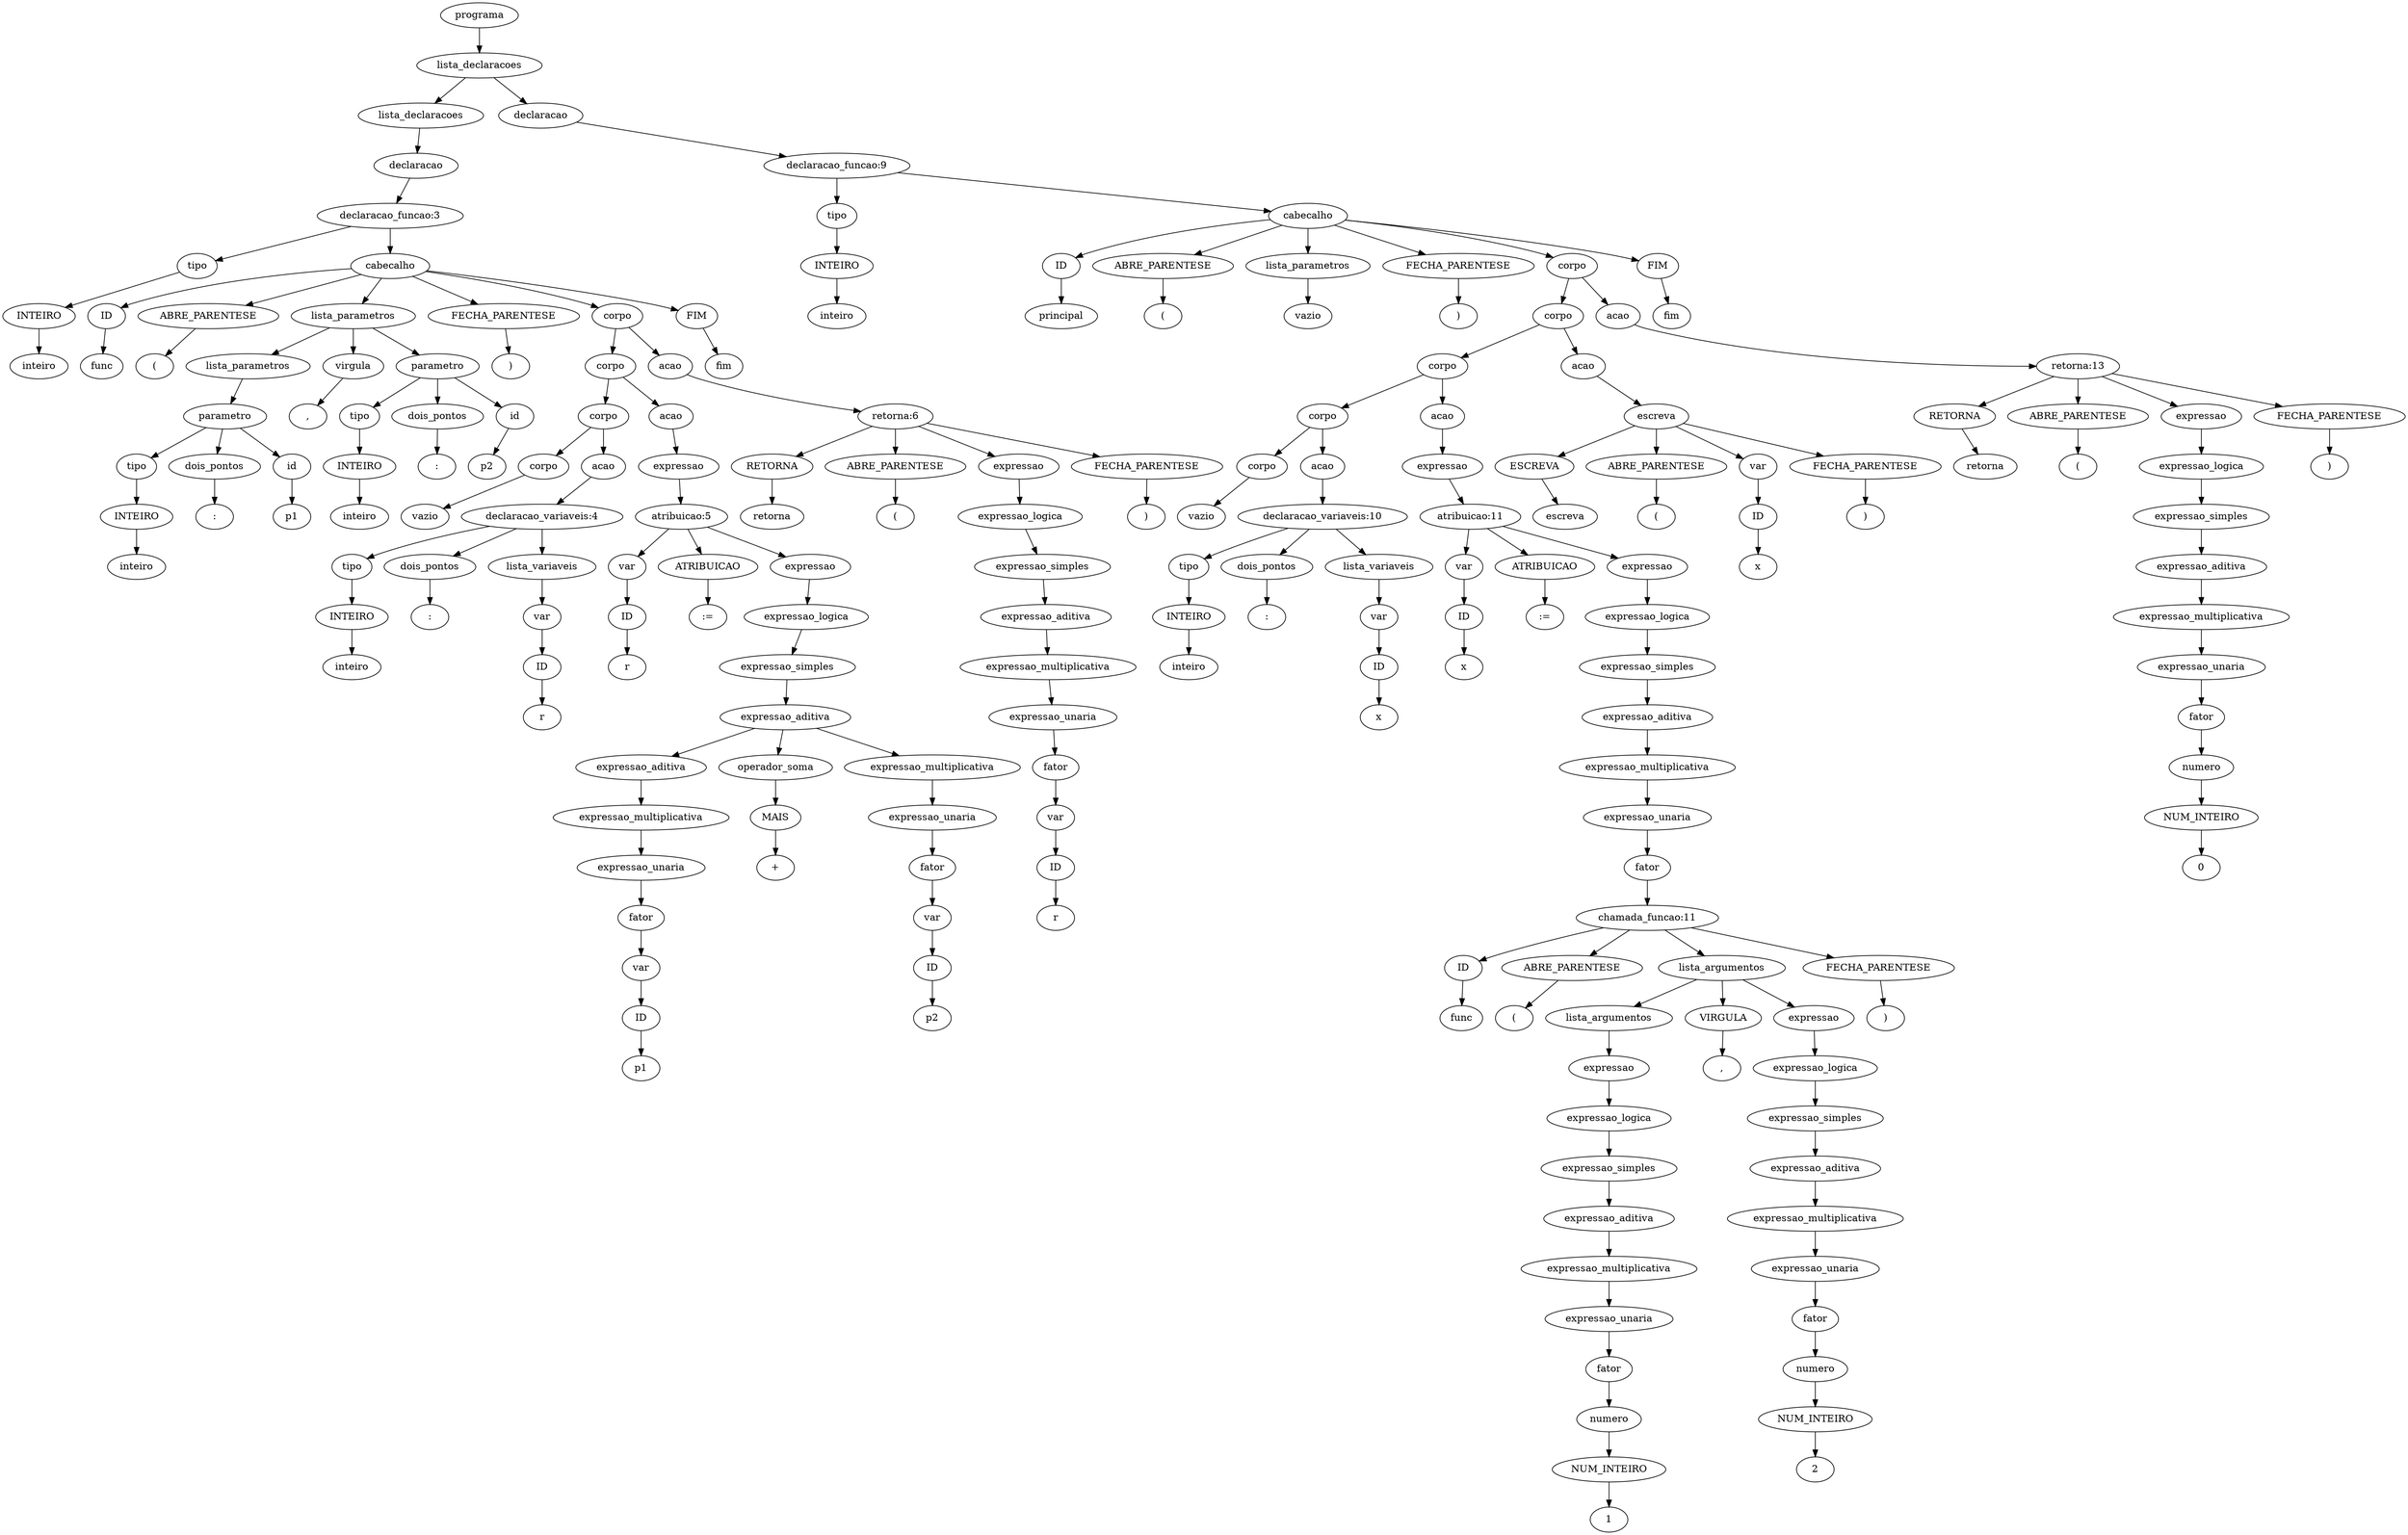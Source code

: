 digraph tree {
    "0x7fe162f2b8b0" [label="programa"];
    "0x7fe162f69d60" [label="lista_declaracoes"];
    "0x7fe162f2bd30" [label="lista_declaracoes"];
    "0x7fe1642678e0" [label="declaracao"];
    "0x7fe1635b0400" [label="declaracao_funcao:3"];
    "0x7fe162f2b9a0" [label="tipo"];
    "0x7fe162f2b9d0" [label="INTEIRO"];
    "0x7fe162f2ba90" [label="inteiro"];
    "0x7fe162f69b80" [label="cabecalho"];
    "0x7fe162f695b0" [label="ID"];
    "0x7fe162f69100" [label="func"];
    "0x7fe162f38790" [label="ABRE_PARENTESE"];
    "0x7fe162f387c0" [label="("];
    "0x7fe162f2be50" [label="lista_parametros"];
    "0x7fe162f2ba30" [label="lista_parametros"];
    "0x7fe162f2bd60" [label="parametro"];
    "0x7fe16352fd30" [label="tipo"];
    "0x7fe1632b9970" [label="INTEIRO"];
    "0x7fe162f2beb0" [label="inteiro"];
    "0x7fe162f2bdc0" [label="dois_pontos"];
    "0x7fe162f2bc40" [label=":"];
    "0x7fe162f2bca0" [label="id"];
    "0x7fe162f2bee0" [label="p1"];
    "0x7fe162f2bfd0" [label="virgula"];
    "0x7fe162f2bb20" [label=","];
    "0x7fe162f2bc10" [label="parametro"];
    "0x7fe162f2bac0" [label="tipo"];
    "0x7fe162f2bbe0" [label="INTEIRO"];
    "0x7fe162f2be20" [label="inteiro"];
    "0x7fe162f2bdf0" [label="dois_pontos"];
    "0x7fe162f2b820" [label=":"];
    "0x7fe162f2b880" [label="id"];
    "0x7fe162f2b070" [label="p2"];
    "0x7fe162f38610" [label="FECHA_PARENTESE"];
    "0x7fe162f38820" [label=")"];
    "0x7fe162f696d0" [label="corpo"];
    "0x7fe162f69130" [label="corpo"];
    "0x7fe162f2b190" [label="corpo"];
    "0x7fe162f2ba00" [label="corpo"];
    "0x7fe162f2bf40" [label="vazio"];
    "0x7fe162f2b6a0" [label="acao"];
    "0x7fe162f69f70" [label="declaracao_variaveis:4"];
    "0x7fe162f2bb50" [label="tipo"];
    "0x7fe162f2b730" [label="INTEIRO"];
    "0x7fe162f2b250" [label="inteiro"];
    "0x7fe162f69af0" [label="dois_pontos"];
    "0x7fe162f69c70" [label=":"];
    "0x7fe162f69a00" [label="lista_variaveis"];
    "0x7fe162f2b160" [label="var"];
    "0x7fe162f2b700" [label="ID"];
    "0x7fe162f69b20" [label="r"];
    "0x7fe162f690d0" [label="acao"];
    "0x7fe162f69a60" [label="expressao"];
    "0x7fe162f69970" [label="atribuicao:5"];
    "0x7fe162f2bf70" [label="var"];
    "0x7fe162f2bbb0" [label="ID"];
    "0x7fe162f69ca0" [label="r"];
    "0x7fe162f69730" [label="ATRIBUICAO"];
    "0x7fe162f69550" [label=":="];
    "0x7fe162f694f0" [label="expressao"];
    "0x7fe162f694c0" [label="expressao_logica"];
    "0x7fe162f698e0" [label="expressao_simples"];
    "0x7fe162f69e20" [label="expressao_aditiva"];
    "0x7fe162f69d30" [label="expressao_aditiva"];
    "0x7fe162f69880" [label="expressao_multiplicativa"];
    "0x7fe162f69d00" [label="expressao_unaria"];
    "0x7fe162f69b50" [label="fator"];
    "0x7fe162f69940" [label="var"];
    "0x7fe162f69a90" [label="ID"];
    "0x7fe162f69850" [label="p1"];
    "0x7fe162f69eb0" [label="operador_soma"];
    "0x7fe162f697f0" [label="MAIS"];
    "0x7fe162f69910" [label="+"];
    "0x7fe162f69460" [label="expressao_multiplicativa"];
    "0x7fe162f69f10" [label="expressao_unaria"];
    "0x7fe162f699d0" [label="fator"];
    "0x7fe162f69d90" [label="var"];
    "0x7fe162f69df0" [label="ID"];
    "0x7fe162f693d0" [label="p2"];
    "0x7fe162f69fa0" [label="acao"];
    "0x7fe162f69640" [label="retorna:6"];
    "0x7fe162f692e0" [label="RETORNA"];
    "0x7fe162f38640" [label="retorna"];
    "0x7fe162f386a0" [label="ABRE_PARENTESE"];
    "0x7fe162f384f0" [label="("];
    "0x7fe162f695e0" [label="expressao"];
    "0x7fe162f69520" [label="expressao_logica"];
    "0x7fe162f69340" [label="expressao_simples"];
    "0x7fe162f692b0" [label="expressao_aditiva"];
    "0x7fe162f69c10" [label="expressao_multiplicativa"];
    "0x7fe162f691c0" [label="expressao_unaria"];
    "0x7fe162f69220" [label="fator"];
    "0x7fe162f2b1f0" [label="var"];
    "0x7fe162f2b7c0" [label="ID"];
    "0x7fe162f69be0" [label="r"];
    "0x7fe162f386d0" [label="FECHA_PARENTESE"];
    "0x7fe162f38730" [label=")"];
    "0x7fe162f38850" [label="FIM"];
    "0x7fe162f388b0" [label="fim"];
    "0x7fe162f2b0d0" [label="declaracao"];
    "0x7fe162f2b100" [label="declaracao_funcao:9"];
    "0x7fe162f2b3a0" [label="tipo"];
    "0x7fe162f2b7f0" [label="INTEIRO"];
    "0x7fe162f697c0" [label="inteiro"];
    "0x7fe162f2c460" [label="cabecalho"];
    "0x7fe162f2c640" [label="ID"];
    "0x7fe162f2c490" [label="principal"];
    "0x7fe162f2cdf0" [label="ABRE_PARENTESE"];
    "0x7fe162f2c940" [label="("];
    "0x7fe162f38700" [label="lista_parametros"];
    "0x7fe162f69700" [label="vazio"];
    "0x7fe162f2c130" [label="FECHA_PARENTESE"];
    "0x7fe162f2c670" [label=")"];
    "0x7fe162f2c100" [label="corpo"];
    "0x7fe162f38520" [label="corpo"];
    "0x7fe162f2c850" [label="corpo"];
    "0x7fe162f38ee0" [label="corpo"];
    "0x7fe162f38490" [label="corpo"];
    "0x7fe162f69670" [label="vazio"];
    "0x7fe162f382e0" [label="acao"];
    "0x7fe162f38e50" [label="declaracao_variaveis:10"];
    "0x7fe162f385b0" [label="tipo"];
    "0x7fe162f383a0" [label="INTEIRO"];
    "0x7fe162f38df0" [label="inteiro"];
    "0x7fe162f38f10" [label="dois_pontos"];
    "0x7fe162f38cd0" [label=":"];
    "0x7fe162f38e80" [label="lista_variaveis"];
    "0x7fe162f38400" [label="var"];
    "0x7fe162f389a0" [label="ID"];
    "0x7fe162f38fd0" [label="x"];
    "0x7fe162f38be0" [label="acao"];
    "0x7fe162f38c70" [label="expressao"];
    "0x7fe162f38f40" [label="atribuicao:11"];
    "0x7fe162f388e0" [label="var"];
    "0x7fe162f38430" [label="ID"];
    "0x7fe162f38b20" [label="x"];
    "0x7fe162f2cfa0" [label="ATRIBUICAO"];
    "0x7fe162f2c7f0" [label=":="];
    "0x7fe162f38190" [label="expressao"];
    "0x7fe162f2c7c0" [label="expressao_logica"];
    "0x7fe162f38160" [label="expressao_simples"];
    "0x7fe162f38dc0" [label="expressao_aditiva"];
    "0x7fe162f2c760" [label="expressao_multiplicativa"];
    "0x7fe162f381f0" [label="expressao_unaria"];
    "0x7fe162f38d60" [label="fator"];
    "0x7fe162f38af0" [label="chamada_funcao:11"];
    "0x7fe162f38070" [label="ID"];
    "0x7fe162f380d0" [label="func"];
    "0x7fe162f382b0" [label="ABRE_PARENTESE"];
    "0x7fe162f2caf0" [label="("];
    "0x7fe162f2ca90" [label="lista_argumentos"];
    "0x7fe162f38ac0" [label="lista_argumentos"];
    "0x7fe162f38a60" [label="expressao"];
    "0x7fe162f38a30" [label="expressao_logica"];
    "0x7fe162f38310" [label="expressao_simples"];
    "0x7fe162f38280" [label="expressao_aditiva"];
    "0x7fe162f389d0" [label="expressao_multiplicativa"];
    "0x7fe162f38d00" [label="expressao_unaria"];
    "0x7fe162f38220" [label="fator"];
    "0x7fe162f38f70" [label="numero"];
    "0x7fe162f38d30" [label="NUM_INTEIRO"];
    "0x7fe162f38370" [label="1"];
    "0x7fe162f2c340" [label="VIRGULA"];
    "0x7fe162f2c430" [label=","];
    "0x7fe162f2c8b0" [label="expressao"];
    "0x7fe162f2ca60" [label="expressao_logica"];
    "0x7fe162f2c970" [label="expressao_simples"];
    "0x7fe162f38100" [label="expressao_aditiva"];
    "0x7fe162f2ca00" [label="expressao_multiplicativa"];
    "0x7fe162f38b50" [label="expressao_unaria"];
    "0x7fe162f380a0" [label="fator"];
    "0x7fe162f38910" [label="numero"];
    "0x7fe162f38bb0" [label="NUM_INTEIRO"];
    "0x7fe162f2c9d0" [label="2"];
    "0x7fe162f2c3a0" [label="FECHA_PARENTESE"];
    "0x7fe162f2cee0" [label=")"];
    "0x7fe162f2c250" [label="acao"];
    "0x7fe162f2c880" [label="escreva"];
    "0x7fe162f2c8e0" [label="ESCREVA"];
    "0x7fe162f2c2b0" [label="escreva"];
    "0x7fe162f2c310" [label="ABRE_PARENTESE"];
    "0x7fe162f2cb80" [label="("];
    "0x7fe162f38580" [label="var"];
    "0x7fe162f384c0" [label="ID"];
    "0x7fe162f38c40" [label="x"];
    "0x7fe162f2cbe0" [label="FECHA_PARENTESE"];
    "0x7fe162f2cc10" [label=")"];
    "0x7fe162f2ceb0" [label="acao"];
    "0x7fe162f2c040" [label="retorna:13"];
    "0x7fe162f2cd90" [label="RETORNA"];
    "0x7fe162f2cf10" [label="retorna"];
    "0x7fe162f2cf70" [label="ABRE_PARENTESE"];
    "0x7fe162f2c550" [label="("];
    "0x7fe162f2cd60" [label="expressao"];
    "0x7fe162f2cd00" [label="expressao_logica"];
    "0x7fe162f2cca0" [label="expressao_simples"];
    "0x7fe162f2c190" [label="expressao_aditiva"];
    "0x7fe162f2cac0" [label="expressao_multiplicativa"];
    "0x7fe162f2c220" [label="expressao_unaria"];
    "0x7fe162f2c6a0" [label="fator"];
    "0x7fe162f2c4c0" [label="numero"];
    "0x7fe162f2c3d0" [label="NUM_INTEIRO"];
    "0x7fe162f2cc70" [label="0"];
    "0x7fe162f2c5b0" [label="FECHA_PARENTESE"];
    "0x7fe162f2c5e0" [label=")"];
    "0x7fe162f2c6d0" [label="FIM"];
    "0x7fe162f2c730" [label="fim"];
    "0x7fe162f2b8b0" -> "0x7fe162f69d60";
    "0x7fe162f69d60" -> "0x7fe162f2bd30";
    "0x7fe162f69d60" -> "0x7fe162f2b0d0";
    "0x7fe162f2bd30" -> "0x7fe1642678e0";
    "0x7fe1642678e0" -> "0x7fe1635b0400";
    "0x7fe1635b0400" -> "0x7fe162f2b9a0";
    "0x7fe1635b0400" -> "0x7fe162f69b80";
    "0x7fe162f2b9a0" -> "0x7fe162f2b9d0";
    "0x7fe162f2b9d0" -> "0x7fe162f2ba90";
    "0x7fe162f69b80" -> "0x7fe162f695b0";
    "0x7fe162f69b80" -> "0x7fe162f38790";
    "0x7fe162f69b80" -> "0x7fe162f2be50";
    "0x7fe162f69b80" -> "0x7fe162f38610";
    "0x7fe162f69b80" -> "0x7fe162f696d0";
    "0x7fe162f69b80" -> "0x7fe162f38850";
    "0x7fe162f695b0" -> "0x7fe162f69100";
    "0x7fe162f38790" -> "0x7fe162f387c0";
    "0x7fe162f2be50" -> "0x7fe162f2ba30";
    "0x7fe162f2be50" -> "0x7fe162f2bfd0";
    "0x7fe162f2be50" -> "0x7fe162f2bc10";
    "0x7fe162f2ba30" -> "0x7fe162f2bd60";
    "0x7fe162f2bd60" -> "0x7fe16352fd30";
    "0x7fe162f2bd60" -> "0x7fe162f2bdc0";
    "0x7fe162f2bd60" -> "0x7fe162f2bca0";
    "0x7fe16352fd30" -> "0x7fe1632b9970";
    "0x7fe1632b9970" -> "0x7fe162f2beb0";
    "0x7fe162f2bdc0" -> "0x7fe162f2bc40";
    "0x7fe162f2bca0" -> "0x7fe162f2bee0";
    "0x7fe162f2bfd0" -> "0x7fe162f2bb20";
    "0x7fe162f2bc10" -> "0x7fe162f2bac0";
    "0x7fe162f2bc10" -> "0x7fe162f2bdf0";
    "0x7fe162f2bc10" -> "0x7fe162f2b880";
    "0x7fe162f2bac0" -> "0x7fe162f2bbe0";
    "0x7fe162f2bbe0" -> "0x7fe162f2be20";
    "0x7fe162f2bdf0" -> "0x7fe162f2b820";
    "0x7fe162f2b880" -> "0x7fe162f2b070";
    "0x7fe162f38610" -> "0x7fe162f38820";
    "0x7fe162f696d0" -> "0x7fe162f69130";
    "0x7fe162f696d0" -> "0x7fe162f69fa0";
    "0x7fe162f69130" -> "0x7fe162f2b190";
    "0x7fe162f69130" -> "0x7fe162f690d0";
    "0x7fe162f2b190" -> "0x7fe162f2ba00";
    "0x7fe162f2b190" -> "0x7fe162f2b6a0";
    "0x7fe162f2ba00" -> "0x7fe162f2bf40";
    "0x7fe162f2b6a0" -> "0x7fe162f69f70";
    "0x7fe162f69f70" -> "0x7fe162f2bb50";
    "0x7fe162f69f70" -> "0x7fe162f69af0";
    "0x7fe162f69f70" -> "0x7fe162f69a00";
    "0x7fe162f2bb50" -> "0x7fe162f2b730";
    "0x7fe162f2b730" -> "0x7fe162f2b250";
    "0x7fe162f69af0" -> "0x7fe162f69c70";
    "0x7fe162f69a00" -> "0x7fe162f2b160";
    "0x7fe162f2b160" -> "0x7fe162f2b700";
    "0x7fe162f2b700" -> "0x7fe162f69b20";
    "0x7fe162f690d0" -> "0x7fe162f69a60";
    "0x7fe162f69a60" -> "0x7fe162f69970";
    "0x7fe162f69970" -> "0x7fe162f2bf70";
    "0x7fe162f69970" -> "0x7fe162f69730";
    "0x7fe162f69970" -> "0x7fe162f694f0";
    "0x7fe162f2bf70" -> "0x7fe162f2bbb0";
    "0x7fe162f2bbb0" -> "0x7fe162f69ca0";
    "0x7fe162f69730" -> "0x7fe162f69550";
    "0x7fe162f694f0" -> "0x7fe162f694c0";
    "0x7fe162f694c0" -> "0x7fe162f698e0";
    "0x7fe162f698e0" -> "0x7fe162f69e20";
    "0x7fe162f69e20" -> "0x7fe162f69d30";
    "0x7fe162f69e20" -> "0x7fe162f69eb0";
    "0x7fe162f69e20" -> "0x7fe162f69460";
    "0x7fe162f69d30" -> "0x7fe162f69880";
    "0x7fe162f69880" -> "0x7fe162f69d00";
    "0x7fe162f69d00" -> "0x7fe162f69b50";
    "0x7fe162f69b50" -> "0x7fe162f69940";
    "0x7fe162f69940" -> "0x7fe162f69a90";
    "0x7fe162f69a90" -> "0x7fe162f69850";
    "0x7fe162f69eb0" -> "0x7fe162f697f0";
    "0x7fe162f697f0" -> "0x7fe162f69910";
    "0x7fe162f69460" -> "0x7fe162f69f10";
    "0x7fe162f69f10" -> "0x7fe162f699d0";
    "0x7fe162f699d0" -> "0x7fe162f69d90";
    "0x7fe162f69d90" -> "0x7fe162f69df0";
    "0x7fe162f69df0" -> "0x7fe162f693d0";
    "0x7fe162f69fa0" -> "0x7fe162f69640";
    "0x7fe162f69640" -> "0x7fe162f692e0";
    "0x7fe162f69640" -> "0x7fe162f386a0";
    "0x7fe162f69640" -> "0x7fe162f695e0";
    "0x7fe162f69640" -> "0x7fe162f386d0";
    "0x7fe162f692e0" -> "0x7fe162f38640";
    "0x7fe162f386a0" -> "0x7fe162f384f0";
    "0x7fe162f695e0" -> "0x7fe162f69520";
    "0x7fe162f69520" -> "0x7fe162f69340";
    "0x7fe162f69340" -> "0x7fe162f692b0";
    "0x7fe162f692b0" -> "0x7fe162f69c10";
    "0x7fe162f69c10" -> "0x7fe162f691c0";
    "0x7fe162f691c0" -> "0x7fe162f69220";
    "0x7fe162f69220" -> "0x7fe162f2b1f0";
    "0x7fe162f2b1f0" -> "0x7fe162f2b7c0";
    "0x7fe162f2b7c0" -> "0x7fe162f69be0";
    "0x7fe162f386d0" -> "0x7fe162f38730";
    "0x7fe162f38850" -> "0x7fe162f388b0";
    "0x7fe162f2b0d0" -> "0x7fe162f2b100";
    "0x7fe162f2b100" -> "0x7fe162f2b3a0";
    "0x7fe162f2b100" -> "0x7fe162f2c460";
    "0x7fe162f2b3a0" -> "0x7fe162f2b7f0";
    "0x7fe162f2b7f0" -> "0x7fe162f697c0";
    "0x7fe162f2c460" -> "0x7fe162f2c640";
    "0x7fe162f2c460" -> "0x7fe162f2cdf0";
    "0x7fe162f2c460" -> "0x7fe162f38700";
    "0x7fe162f2c460" -> "0x7fe162f2c130";
    "0x7fe162f2c460" -> "0x7fe162f2c100";
    "0x7fe162f2c460" -> "0x7fe162f2c6d0";
    "0x7fe162f2c640" -> "0x7fe162f2c490";
    "0x7fe162f2cdf0" -> "0x7fe162f2c940";
    "0x7fe162f38700" -> "0x7fe162f69700";
    "0x7fe162f2c130" -> "0x7fe162f2c670";
    "0x7fe162f2c100" -> "0x7fe162f38520";
    "0x7fe162f2c100" -> "0x7fe162f2ceb0";
    "0x7fe162f38520" -> "0x7fe162f2c850";
    "0x7fe162f38520" -> "0x7fe162f2c250";
    "0x7fe162f2c850" -> "0x7fe162f38ee0";
    "0x7fe162f2c850" -> "0x7fe162f38be0";
    "0x7fe162f38ee0" -> "0x7fe162f38490";
    "0x7fe162f38ee0" -> "0x7fe162f382e0";
    "0x7fe162f38490" -> "0x7fe162f69670";
    "0x7fe162f382e0" -> "0x7fe162f38e50";
    "0x7fe162f38e50" -> "0x7fe162f385b0";
    "0x7fe162f38e50" -> "0x7fe162f38f10";
    "0x7fe162f38e50" -> "0x7fe162f38e80";
    "0x7fe162f385b0" -> "0x7fe162f383a0";
    "0x7fe162f383a0" -> "0x7fe162f38df0";
    "0x7fe162f38f10" -> "0x7fe162f38cd0";
    "0x7fe162f38e80" -> "0x7fe162f38400";
    "0x7fe162f38400" -> "0x7fe162f389a0";
    "0x7fe162f389a0" -> "0x7fe162f38fd0";
    "0x7fe162f38be0" -> "0x7fe162f38c70";
    "0x7fe162f38c70" -> "0x7fe162f38f40";
    "0x7fe162f38f40" -> "0x7fe162f388e0";
    "0x7fe162f38f40" -> "0x7fe162f2cfa0";
    "0x7fe162f38f40" -> "0x7fe162f38190";
    "0x7fe162f388e0" -> "0x7fe162f38430";
    "0x7fe162f38430" -> "0x7fe162f38b20";
    "0x7fe162f2cfa0" -> "0x7fe162f2c7f0";
    "0x7fe162f38190" -> "0x7fe162f2c7c0";
    "0x7fe162f2c7c0" -> "0x7fe162f38160";
    "0x7fe162f38160" -> "0x7fe162f38dc0";
    "0x7fe162f38dc0" -> "0x7fe162f2c760";
    "0x7fe162f2c760" -> "0x7fe162f381f0";
    "0x7fe162f381f0" -> "0x7fe162f38d60";
    "0x7fe162f38d60" -> "0x7fe162f38af0";
    "0x7fe162f38af0" -> "0x7fe162f38070";
    "0x7fe162f38af0" -> "0x7fe162f382b0";
    "0x7fe162f38af0" -> "0x7fe162f2ca90";
    "0x7fe162f38af0" -> "0x7fe162f2c3a0";
    "0x7fe162f38070" -> "0x7fe162f380d0";
    "0x7fe162f382b0" -> "0x7fe162f2caf0";
    "0x7fe162f2ca90" -> "0x7fe162f38ac0";
    "0x7fe162f2ca90" -> "0x7fe162f2c340";
    "0x7fe162f2ca90" -> "0x7fe162f2c8b0";
    "0x7fe162f38ac0" -> "0x7fe162f38a60";
    "0x7fe162f38a60" -> "0x7fe162f38a30";
    "0x7fe162f38a30" -> "0x7fe162f38310";
    "0x7fe162f38310" -> "0x7fe162f38280";
    "0x7fe162f38280" -> "0x7fe162f389d0";
    "0x7fe162f389d0" -> "0x7fe162f38d00";
    "0x7fe162f38d00" -> "0x7fe162f38220";
    "0x7fe162f38220" -> "0x7fe162f38f70";
    "0x7fe162f38f70" -> "0x7fe162f38d30";
    "0x7fe162f38d30" -> "0x7fe162f38370";
    "0x7fe162f2c340" -> "0x7fe162f2c430";
    "0x7fe162f2c8b0" -> "0x7fe162f2ca60";
    "0x7fe162f2ca60" -> "0x7fe162f2c970";
    "0x7fe162f2c970" -> "0x7fe162f38100";
    "0x7fe162f38100" -> "0x7fe162f2ca00";
    "0x7fe162f2ca00" -> "0x7fe162f38b50";
    "0x7fe162f38b50" -> "0x7fe162f380a0";
    "0x7fe162f380a0" -> "0x7fe162f38910";
    "0x7fe162f38910" -> "0x7fe162f38bb0";
    "0x7fe162f38bb0" -> "0x7fe162f2c9d0";
    "0x7fe162f2c3a0" -> "0x7fe162f2cee0";
    "0x7fe162f2c250" -> "0x7fe162f2c880";
    "0x7fe162f2c880" -> "0x7fe162f2c8e0";
    "0x7fe162f2c880" -> "0x7fe162f2c310";
    "0x7fe162f2c880" -> "0x7fe162f38580";
    "0x7fe162f2c880" -> "0x7fe162f2cbe0";
    "0x7fe162f2c8e0" -> "0x7fe162f2c2b0";
    "0x7fe162f2c310" -> "0x7fe162f2cb80";
    "0x7fe162f38580" -> "0x7fe162f384c0";
    "0x7fe162f384c0" -> "0x7fe162f38c40";
    "0x7fe162f2cbe0" -> "0x7fe162f2cc10";
    "0x7fe162f2ceb0" -> "0x7fe162f2c040";
    "0x7fe162f2c040" -> "0x7fe162f2cd90";
    "0x7fe162f2c040" -> "0x7fe162f2cf70";
    "0x7fe162f2c040" -> "0x7fe162f2cd60";
    "0x7fe162f2c040" -> "0x7fe162f2c5b0";
    "0x7fe162f2cd90" -> "0x7fe162f2cf10";
    "0x7fe162f2cf70" -> "0x7fe162f2c550";
    "0x7fe162f2cd60" -> "0x7fe162f2cd00";
    "0x7fe162f2cd00" -> "0x7fe162f2cca0";
    "0x7fe162f2cca0" -> "0x7fe162f2c190";
    "0x7fe162f2c190" -> "0x7fe162f2cac0";
    "0x7fe162f2cac0" -> "0x7fe162f2c220";
    "0x7fe162f2c220" -> "0x7fe162f2c6a0";
    "0x7fe162f2c6a0" -> "0x7fe162f2c4c0";
    "0x7fe162f2c4c0" -> "0x7fe162f2c3d0";
    "0x7fe162f2c3d0" -> "0x7fe162f2cc70";
    "0x7fe162f2c5b0" -> "0x7fe162f2c5e0";
    "0x7fe162f2c6d0" -> "0x7fe162f2c730";
}
